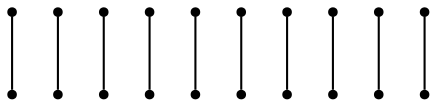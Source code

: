 graph {
  node [shape=point,comment="{\"directed\":false,\"doi\":\"10.1007/978-3-030-35802-0_21\",\"figure\":\"1 (2)\"}"]

  v0 [pos="1460.7567241018369,303.8210963283085"]
  v1 [pos="1479.108564008914,369.7851319296895"]
  v2 [pos="1448.590129584235,430.82748432047015"]
  v3 [pos="1097.2028861570757,369.83195627690145"]
  v4 [pos="1066.6813994883478,430.8743086676821"]
  v5 [pos="1491.277193355882,227.52253543842608"]
  v6 [pos="1292.896591358671,456.4197521598492"]
  v7 [pos="1384.4570770887494,227.52253543842596"]
  v8 [pos="1323.4171242011334,364.8593791102328"]
  v9 [pos="1323.4171242011337,425.8974075416037"]
  v10 [pos="1292.896591358671,334.34239969897556"]
  v11 [pos="1430.2372086740575,258.0395148496834"]
  v12 [pos="1231.8546036416888,334.34239969897556"]
  v13 [pos="1201.3351200081183,486.9408011799628"]
  v14 [pos="1170.8156363745475,486.9408011799628"]
  v15 [pos="1109.7736486575654,578.5001329820008"]
  v16 [pos="1231.8546036416888,456.4197521598492"]
  v17 [pos="1002.9535482875372,578.5001329820008"]
  v18 [pos="972.4330154450745,517.4577805912202"]
  v19 [pos="972.4330154450745,547.9790839618872"]

  v0 -- v19 [id="-1",pos="1460.7567241018369,303.8210963283085 1528.2892452016617,303.69836423778054 1582.9312812368116,358.36465695293697 1582.9146210713748,425.79120823705455 1582.897960905938,493.20936595290596 1528.2268013754824,547.8550562732273 1460.807690218622,547.8382691366951 972.4330154450745,547.9790839618872 972.4330154450745,547.9790839618872 972.4330154450745,547.9790839618872"]
  v1 -- v2 [id="-2",pos="1479.108564008914,369.7851319296895 1487.582865258678,394.92843924828765 1473.9264894970408,422.2574524093712 1448.590129584235,430.82748432047015"]
  v3 -- v4 [id="-3",pos="1097.2028861570757,369.83195627690145 1105.6803668277248,394.9742859355595 1092.0155973949516,422.30329909664306 1066.6813994883478,430.8743086676821"]
  v5 -- v7 [id="-4",pos="1491.277193355882,227.52253543842608 1491.3250436401997,456.2790327161146 1491.3250436401997,456.2790327161146 1491.3250436401997,456.2790327161146 1491.3250436401997,485.77501721172587 1467.417070354142,509.6868942739147 1437.9164957315536,509.6868942739147 1408.4160482858008,509.6868942739147 1384.503878164175,485.77501721172587 1384.503878164175,456.2790327161146 1384.4570770887494,227.52253543842596 1384.4570770887494,227.52253543842596 1384.4570770887494,227.52253543842596"]
  v6 -- v10 [id="-5",pos="1292.896591358671,456.4197521598492 1476.068401758777,456.27900092229544 1476.068401758777,456.27900092229544 1476.068401758777,456.27900092229544 1509.7820905843578,456.27900092229544 1537.1031086019327,428.9499877612119 1537.1031086019327,395.23671211915314 1537.1031086019327,361.5275696735891 1509.7820905843578,334.19855651250555 1476.068401758777,334.19855651250555 1292.896591358671,334.34239969897556 1292.896591358671,334.34239969897556 1292.896591358671,334.34239969897556"]
  v18 -- v9 [id="-6",pos="972.4330154450745,517.4577805912202 1262.4260708067275,517.3172201165814 1262.4260708067275,517.3172201165814 1262.4260708067275,517.3172201165814 1296.1356899735756,517.3172201165814 1323.4649744854512,489.9882705431363 1323.4649744854512,456.2789373346571 1323.4171242011337,425.8974075416037 1323.4171242011337,425.8974075416037 1323.4171242011337,425.8974075416037"]
  v8 -- v13 [id="-8",pos="1323.4171242011334,364.8593791102328 1323.4691713210193,349.4590810225623 1323.4691713210193,349.4590810225623 1323.4691713210193,349.4590810225623 1323.4691713210193,315.7459325557803 1296.1356899735756,288.4210525911915 1262.422001147995,288.4210525911915 1228.712381981147,288.4210525911915 1201.387167128004,315.7459325557803 1201.387167128004,349.4590810225623 1201.3351200081183,486.9408011799628 1201.3351200081183,486.9408011799628 1201.3351200081183,486.9408011799628"]
  v11 -- v14 [id="-9",pos="1430.2372086740575,258.0395148496834 1262.4260708067275,257.8997492205244 1262.4260708067275,257.8997492205244 1262.4260708067275,257.8997492205244 1211.8556011567744,257.8997492205244 1170.8615472121253,298.88910397183577 1170.8615472121253,349.4590810225623 1170.8156363745475,486.9408011799628 1170.8156363745475,486.9408011799628 1170.8156363745475,486.9408011799628"]
  v12 -- v16 [id="-10",pos="1231.8546036416888,334.34239969897556 1018.2621895975321,334.19855651250555 1018.2621895975321,334.19855651250555 1018.2621895975321,334.19855651250555 984.5526976075196,334.19855651250555 957.2233495072262,361.5275060859507 957.2233495072262,395.2368392944299 957.2233495072262,428.9499877612119 984.5526976075196,456.2789373346571 1018.2621895975321,456.2789373346571 1231.8546036416888,456.4197521598492 1231.8546036416888,456.4197521598492 1231.8546036416888,456.4197521598492"]
  v17 -- v15 [id="-11",pos="1002.9535482875372,578.5001329820008 1003.001478057377,334.20262612136185 1003.001478057377,334.20262612136185 1003.001478057377,334.20262612136185 1003.001478057377,304.6984706142189 1026.913584590585,280.7907903361631 1056.4140956247556,280.7907903361631 1085.914670247344,280.7907903361631 1109.8226435334018,304.6984706142189 1109.8226435334018,334.20262612136185 1109.7736486575654,578.5001329820008 1109.7736486575654,578.5001329820008 1109.7736486575654,578.5001329820008"]
}